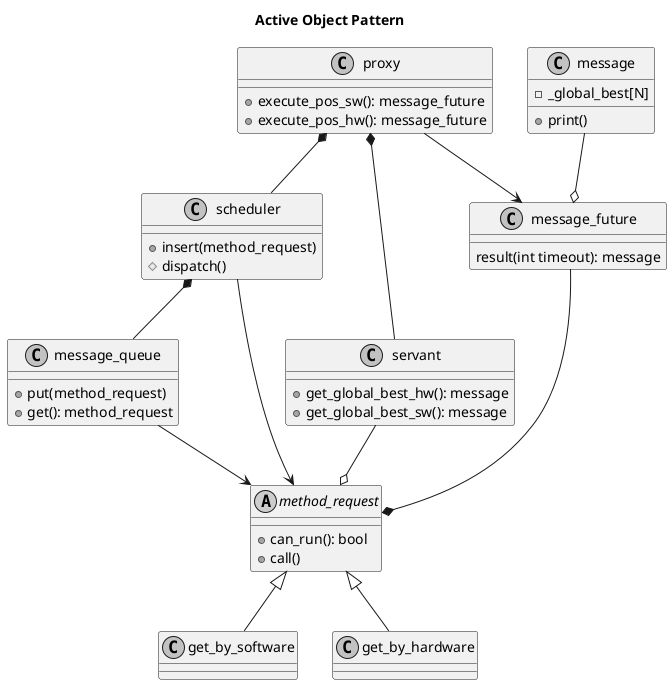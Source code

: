 @startuml
skinparam Monochrome true
title Active Object Pattern


class proxy{
    +execute_pos_sw(): message_future
    +execute_pos_hw(): message_future
}
class servant{
    +get_global_best_hw(): message
    +get_global_best_sw(): message
}
class scheduler{
    +insert(method_request)
    #dispatch()
}
class message_queue{
    +put(method_request)
    +get(): method_request
}
abstract class method_request{
    +can_run(): bool
    +call()
}

class get_by_software{}
class get_by_hardware{}
class message_future{
    result(int timeout): message
}
class message{
    -_global_best[N]
    +print()
}

message_future <-up- proxy
servant -up-* proxy
scheduler -up-* proxy

method_request <-up- scheduler
message_queue -up-* scheduler

get_by_hardware -up-|> method_request
get_by_software -up-|> method_request

message --o message_future
method_request <-up- message_queue

message_future --* method_request
servant --o method_request

@enduml